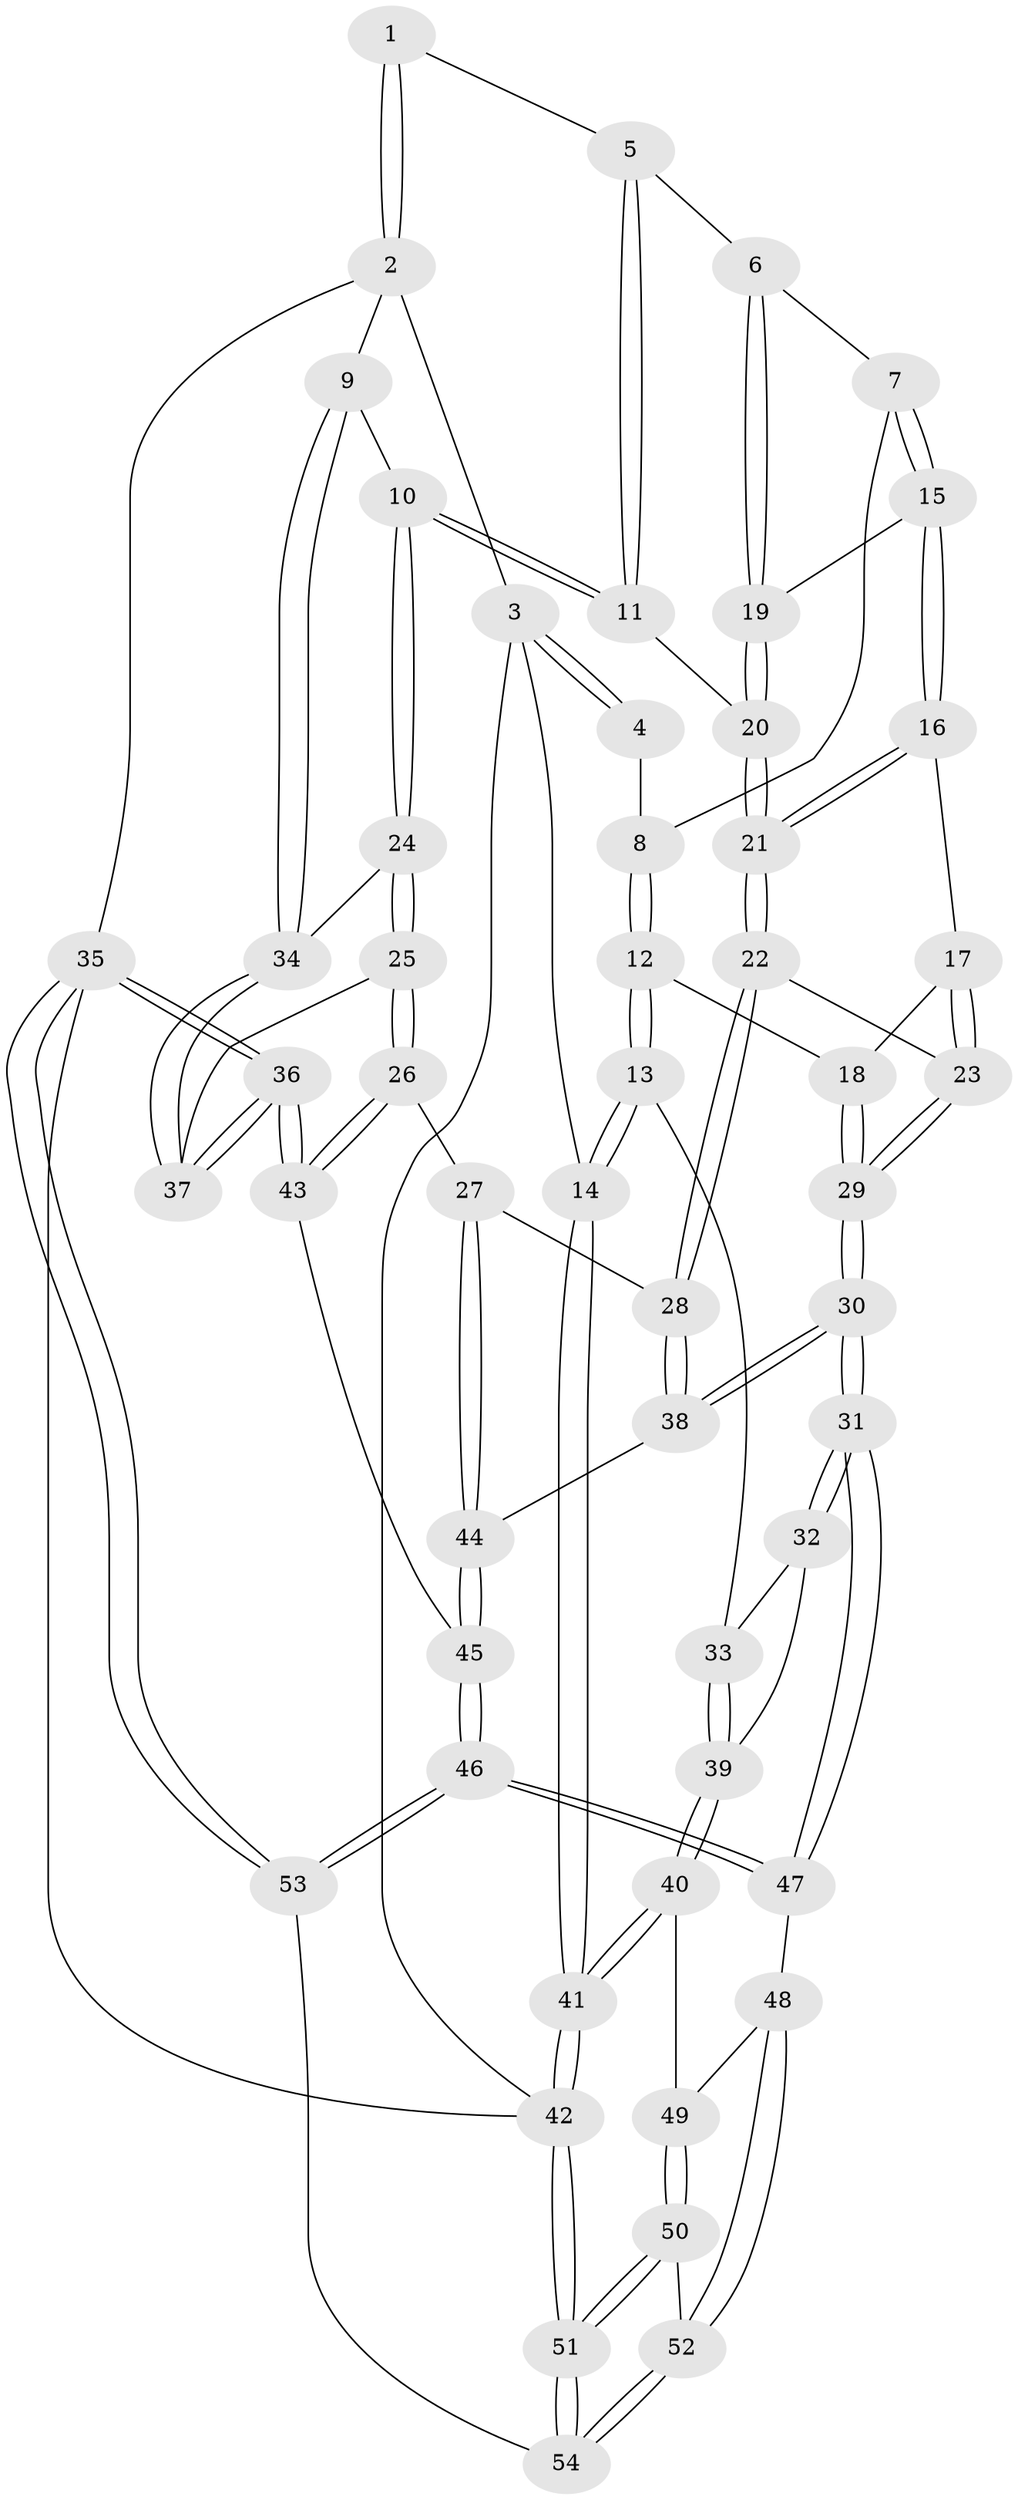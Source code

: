 // coarse degree distribution, {5: 0.4074074074074074, 3: 0.18518518518518517, 4: 0.2222222222222222, 6: 0.14814814814814814, 8: 0.037037037037037035}
// Generated by graph-tools (version 1.1) at 2025/21/03/04/25 18:21:33]
// undirected, 54 vertices, 132 edges
graph export_dot {
graph [start="1"]
  node [color=gray90,style=filled];
  1 [pos="+0.6795832801354675+0"];
  2 [pos="+1+0"];
  3 [pos="+0+0"];
  4 [pos="+0.07517251575686254+0"];
  5 [pos="+0.6225438425865866+0"];
  6 [pos="+0.487139945195322+0.08100294911147594"];
  7 [pos="+0.21770414626796156+0.016269404452507186"];
  8 [pos="+0.20805693430215771+0.01067988841577456"];
  9 [pos="+1+0"];
  10 [pos="+0.6984818322277356+0.2925569364052523"];
  11 [pos="+0.6380030245904658+0.28605757725383396"];
  12 [pos="+0.1787668330334397+0.3202581094208503"];
  13 [pos="+0.08727191327646333+0.3580184071892088"];
  14 [pos="+0+0.31069198474732673"];
  15 [pos="+0.3982823024610483+0.20563441108046882"];
  16 [pos="+0.3666849082298481+0.2741369512357906"];
  17 [pos="+0.33802519358449823+0.2951974285150363"];
  18 [pos="+0.23015522822666104+0.3308201811948275"];
  19 [pos="+0.4710104287064442+0.152474824810309"];
  20 [pos="+0.6288684577524349+0.2884270891762114"];
  21 [pos="+0.5604091461814835+0.3556854400695482"];
  22 [pos="+0.5402856319134929+0.4241835716679805"];
  23 [pos="+0.4741029914906824+0.47923700686124426"];
  24 [pos="+0.7851740322983907+0.49805290689130965"];
  25 [pos="+0.7812235996091154+0.5183841178186537"];
  26 [pos="+0.7695608030552433+0.5534979858316477"];
  27 [pos="+0.765111854547123+0.5552837820914115"];
  28 [pos="+0.6689478599982112+0.5225607350416616"];
  29 [pos="+0.395559647356337+0.6136406539317546"];
  30 [pos="+0.39486729537297904+0.6215554405124912"];
  31 [pos="+0.36746050276127157+0.6657570807233267"];
  32 [pos="+0.24894926730865674+0.6090895551345471"];
  33 [pos="+0.12340186682954171+0.5080132957475864"];
  34 [pos="+1+0.2010050259328549"];
  35 [pos="+1+1"];
  36 [pos="+1+0.8796917989600861"];
  37 [pos="+1+0.486801645179457"];
  38 [pos="+0.44752267476446583+0.6219845856628817"];
  39 [pos="+0.03286092064378405+0.6725862753780192"];
  40 [pos="+0+0.7216320612205129"];
  41 [pos="+0+0.71625933313864"];
  42 [pos="+0+1"];
  43 [pos="+1+0.8423500977207982"];
  44 [pos="+0.6747272777050528+0.6673082306663608"];
  45 [pos="+0.6717132411415344+0.7440579726117628"];
  46 [pos="+0.5271556296193246+1"];
  47 [pos="+0.3571567132547475+0.7501575531513311"];
  48 [pos="+0.21023614294056628+0.7911433295638259"];
  49 [pos="+0.02298763323936442+0.7409628708454893"];
  50 [pos="+0.08150340502239137+0.9861790121617379"];
  51 [pos="+0+1"];
  52 [pos="+0.1545454834434968+0.9217974273416965"];
  53 [pos="+0.5496509989063257+1"];
  54 [pos="+0.5031762085884762+1"];
  1 -- 2;
  1 -- 2;
  1 -- 5;
  2 -- 3;
  2 -- 9;
  2 -- 35;
  3 -- 4;
  3 -- 4;
  3 -- 14;
  3 -- 42;
  4 -- 8;
  5 -- 6;
  5 -- 11;
  5 -- 11;
  6 -- 7;
  6 -- 19;
  6 -- 19;
  7 -- 8;
  7 -- 15;
  7 -- 15;
  8 -- 12;
  8 -- 12;
  9 -- 10;
  9 -- 34;
  9 -- 34;
  10 -- 11;
  10 -- 11;
  10 -- 24;
  10 -- 24;
  11 -- 20;
  12 -- 13;
  12 -- 13;
  12 -- 18;
  13 -- 14;
  13 -- 14;
  13 -- 33;
  14 -- 41;
  14 -- 41;
  15 -- 16;
  15 -- 16;
  15 -- 19;
  16 -- 17;
  16 -- 21;
  16 -- 21;
  17 -- 18;
  17 -- 23;
  17 -- 23;
  18 -- 29;
  18 -- 29;
  19 -- 20;
  19 -- 20;
  20 -- 21;
  20 -- 21;
  21 -- 22;
  21 -- 22;
  22 -- 23;
  22 -- 28;
  22 -- 28;
  23 -- 29;
  23 -- 29;
  24 -- 25;
  24 -- 25;
  24 -- 34;
  25 -- 26;
  25 -- 26;
  25 -- 37;
  26 -- 27;
  26 -- 43;
  26 -- 43;
  27 -- 28;
  27 -- 44;
  27 -- 44;
  28 -- 38;
  28 -- 38;
  29 -- 30;
  29 -- 30;
  30 -- 31;
  30 -- 31;
  30 -- 38;
  30 -- 38;
  31 -- 32;
  31 -- 32;
  31 -- 47;
  31 -- 47;
  32 -- 33;
  32 -- 39;
  33 -- 39;
  33 -- 39;
  34 -- 37;
  34 -- 37;
  35 -- 36;
  35 -- 36;
  35 -- 53;
  35 -- 53;
  35 -- 42;
  36 -- 37;
  36 -- 37;
  36 -- 43;
  36 -- 43;
  38 -- 44;
  39 -- 40;
  39 -- 40;
  40 -- 41;
  40 -- 41;
  40 -- 49;
  41 -- 42;
  41 -- 42;
  42 -- 51;
  42 -- 51;
  43 -- 45;
  44 -- 45;
  44 -- 45;
  45 -- 46;
  45 -- 46;
  46 -- 47;
  46 -- 47;
  46 -- 53;
  46 -- 53;
  47 -- 48;
  48 -- 49;
  48 -- 52;
  48 -- 52;
  49 -- 50;
  49 -- 50;
  50 -- 51;
  50 -- 51;
  50 -- 52;
  51 -- 54;
  51 -- 54;
  52 -- 54;
  52 -- 54;
  53 -- 54;
}

